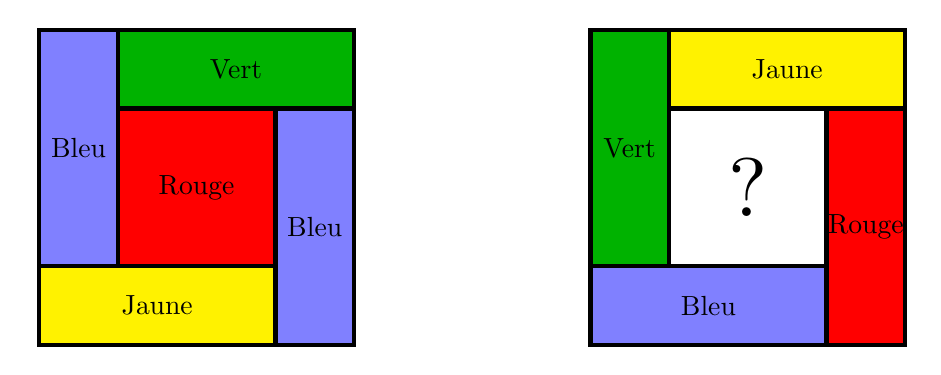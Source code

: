 \usetikzlibrary{patterns}
\begin{tikzpicture}

\tikzstyle{edge} = [draw, thick]
\tikzstyle{border} = [draw, ultra thick, black]
\tikzstyle{vertex} = [draw] 


\begin{scope}[]

\draw[border, fill=red] (0,0) -- ++(2,0) -- ++(0,2) -- ++(-2,0) -- cycle;

\draw[border, fill=green!70!black] (0,2) -- ++(3,0) -- ++(0,1) -- ++(-3,0) -- cycle;

\draw[border, fill=yellow] (-1,-1) -- ++(3,0) -- ++(0,1) -- ++(-3,0) -- cycle;

\draw[border, fill=blue!50] (2,2) -- ++(1,0) -- ++(0,-3) -- ++(-1,0) -- cycle;

\draw[border, fill=blue!50] (-1,3) -- ++(1,0) -- ++(0,-3) -- ++(-1,0) -- cycle;

\node at (1,1) {Rouge};
\node at (1.5,2.5) {Vert};
\node at (0.5,-0.5) {Jaune};
\node at (2.5,0.5) {Bleu};
\node at (-0.5,1.5) {Bleu};

\end{scope}


\begin{scope}[xshift=7cm]
\draw[border] (0,0) -- ++(2,0) -- ++(0,2) -- ++(-2,0) -- cycle;

\draw[border, fill=yellow] (0,2) -- ++(3,0) -- ++(0,1) -- ++(-3,0) -- cycle;

\draw[border, fill=blue!50] (-1,-1) -- ++(3,0) -- ++(0,1) -- ++(-3,0) -- cycle;

\draw[border, fill=red] (2,2) -- ++(1,0) -- ++(0,-3) -- ++(-1,0) -- cycle;

\draw[border, fill=green!70!black] (-1,3) -- ++(1,0) -- ++(0,-3) -- ++(-1,0) -- cycle;

\node[scale=3] at (1,1) {?};
\node at (1.5,2.5) {Jaune};
\node at (0.5,-0.5) {Bleu};
\node at (2.5,0.5) {Rouge};
\node at (-0.5,1.5) {Vert};
\end{scope}




\end{tikzpicture}